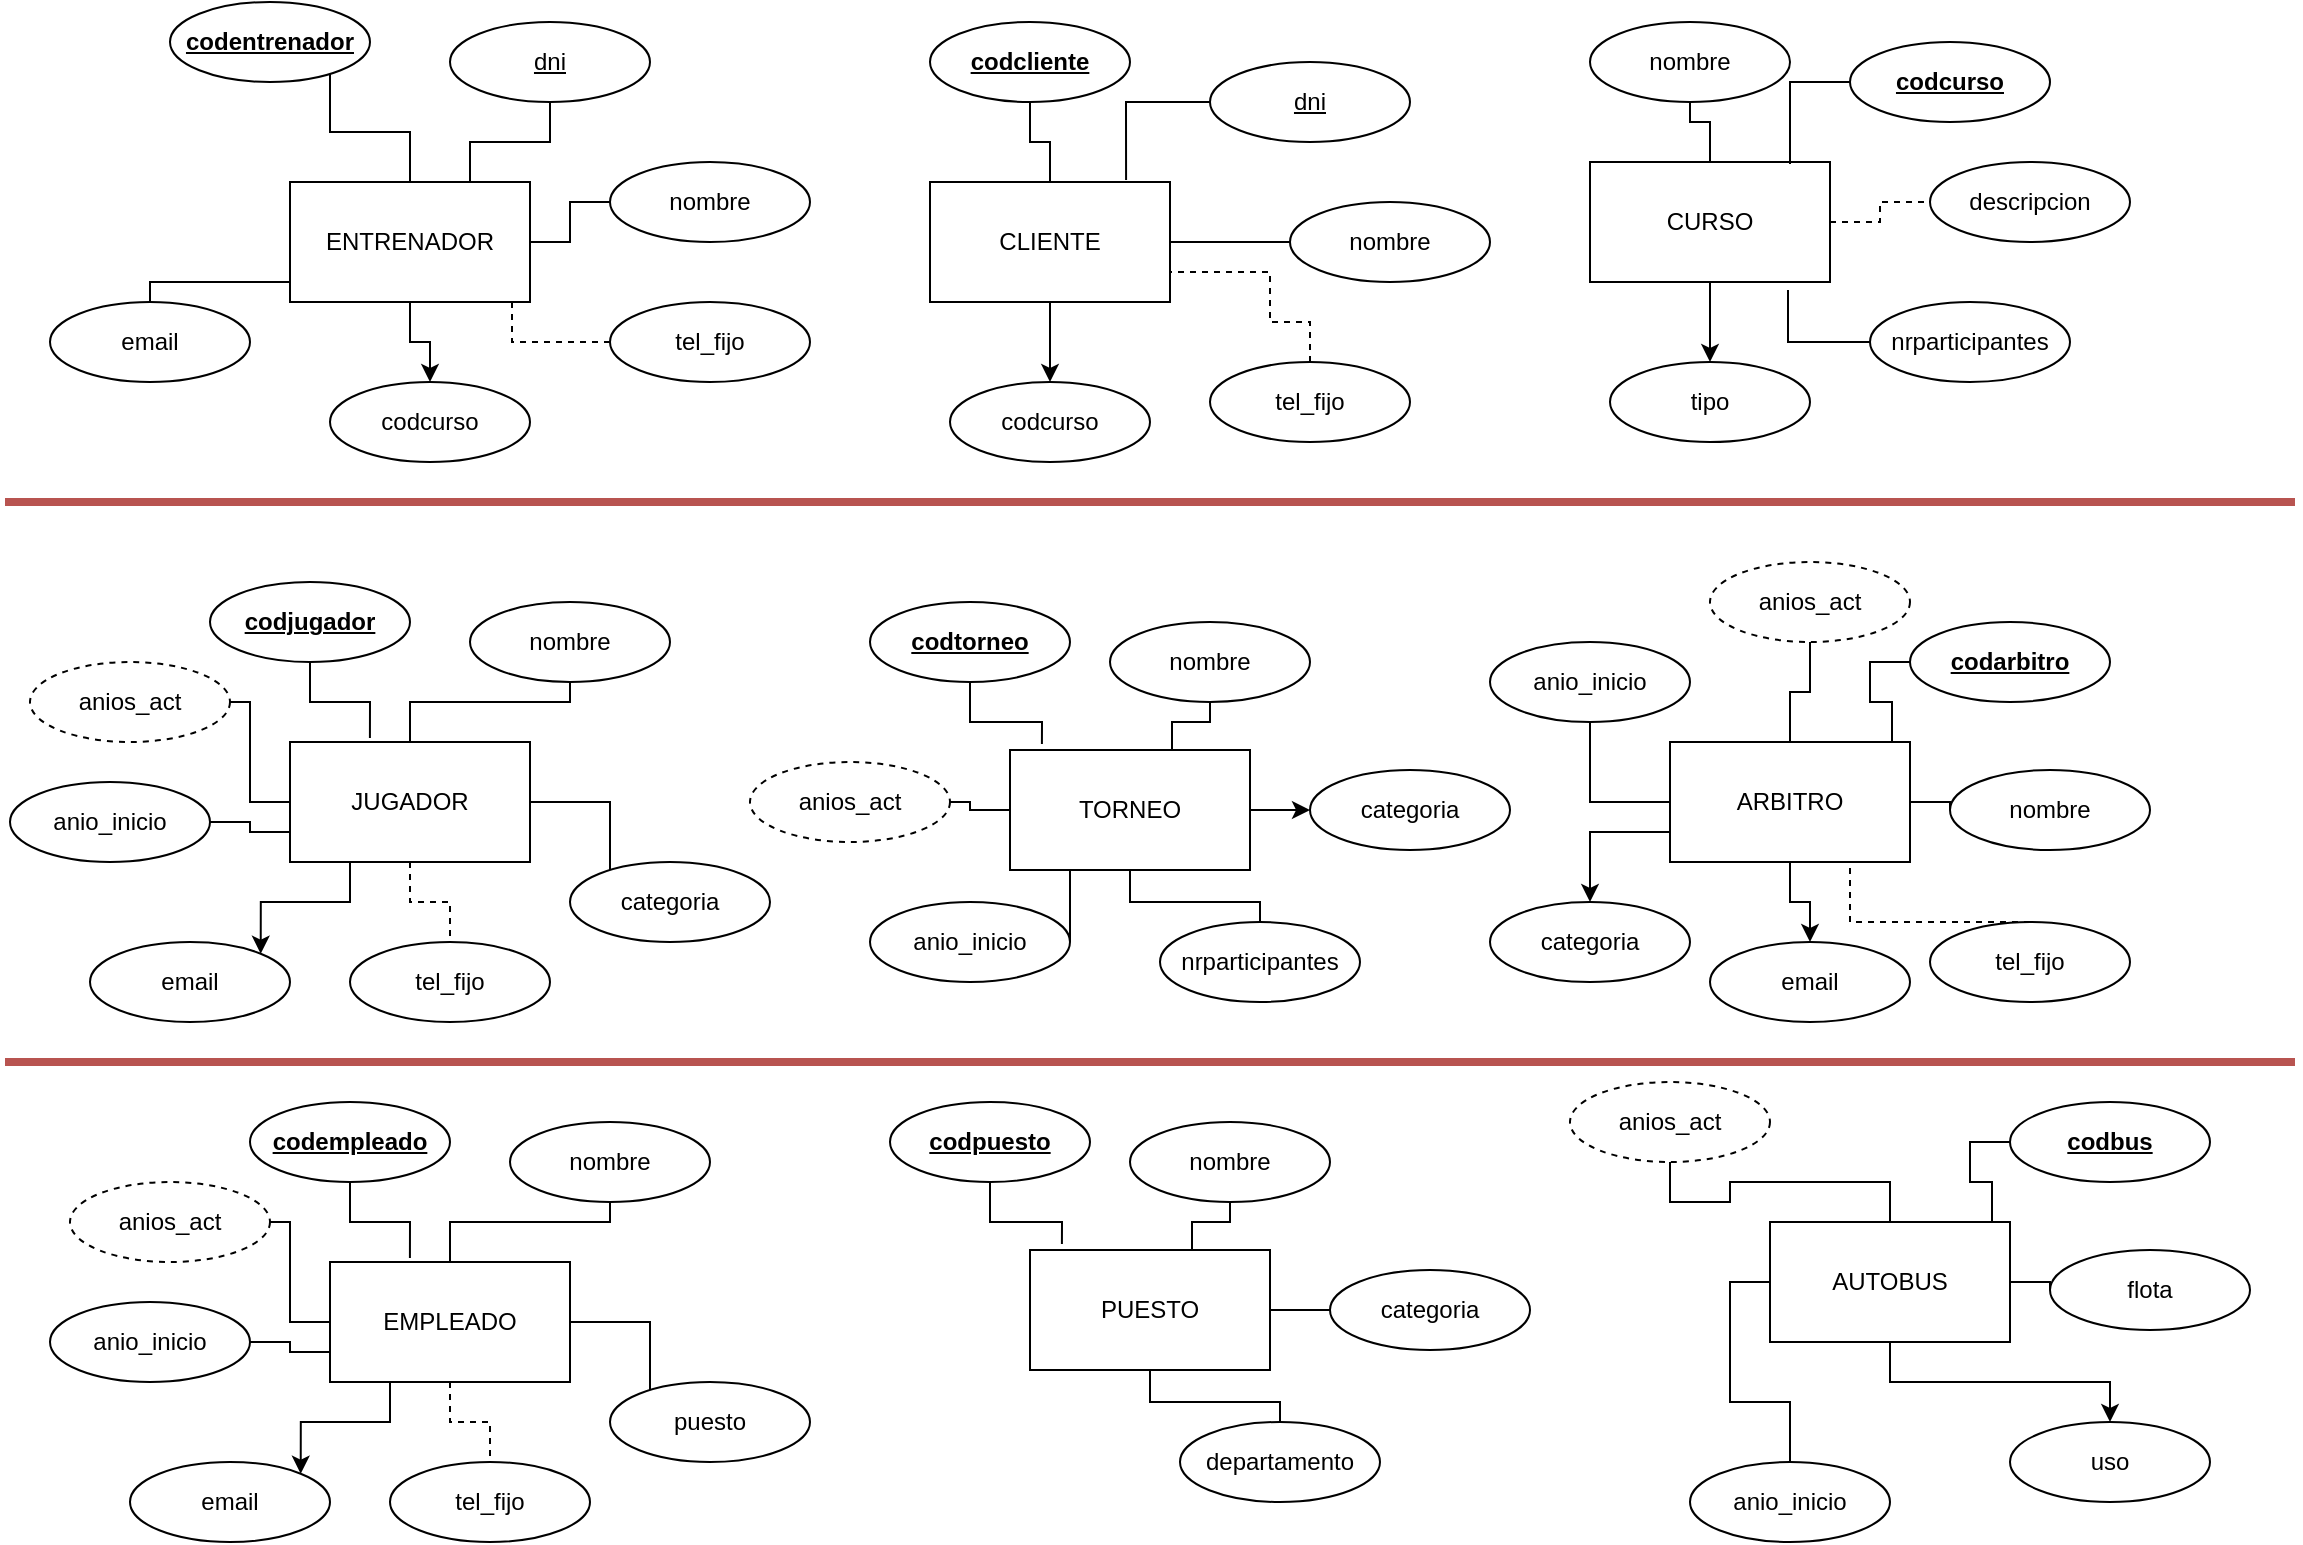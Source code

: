 <mxfile version="21.2.3" type="github">
  <diagram name="Page-1" id="aFlcmsHGE13Q4VAD2MSZ">
    <mxGraphModel dx="1434" dy="794" grid="1" gridSize="10" guides="1" tooltips="1" connect="1" arrows="1" fold="1" page="1" pageScale="1" pageWidth="1169" pageHeight="827" math="0" shadow="0">
      <root>
        <mxCell id="0" />
        <mxCell id="1" parent="0" />
        <mxCell id="CqbCbA0BcGecOo9J1HXa-53" value="" style="edgeStyle=orthogonalEdgeStyle;rounded=0;orthogonalLoop=1;jettySize=auto;html=1;endArrow=none;endFill=0;" edge="1" parent="1" source="JOHRK77XorqaOlhDgyeb-2" target="CqbCbA0BcGecOo9J1HXa-34">
          <mxGeometry relative="1" as="geometry" />
        </mxCell>
        <mxCell id="CqbCbA0BcGecOo9J1HXa-54" value="" style="edgeStyle=orthogonalEdgeStyle;rounded=0;orthogonalLoop=1;jettySize=auto;html=1;endArrow=none;endFill=0;" edge="1" parent="1" source="JOHRK77XorqaOlhDgyeb-2" target="CqbCbA0BcGecOo9J1HXa-36">
          <mxGeometry relative="1" as="geometry" />
        </mxCell>
        <mxCell id="CqbCbA0BcGecOo9J1HXa-58" value="" style="edgeStyle=orthogonalEdgeStyle;rounded=0;orthogonalLoop=1;jettySize=auto;html=1;" edge="1" parent="1" source="JOHRK77XorqaOlhDgyeb-2" target="CqbCbA0BcGecOo9J1HXa-38">
          <mxGeometry relative="1" as="geometry" />
        </mxCell>
        <mxCell id="JOHRK77XorqaOlhDgyeb-2" value="&lt;div&gt;CLIENTE&lt;/div&gt;" style="rounded=0;whiteSpace=wrap;html=1;" parent="1" vertex="1">
          <mxGeometry x="470" y="120" width="120" height="60" as="geometry" />
        </mxCell>
        <mxCell id="CqbCbA0BcGecOo9J1HXa-41" value="" style="edgeStyle=orthogonalEdgeStyle;rounded=0;orthogonalLoop=1;jettySize=auto;html=1;verticalAlign=bottom;endArrow=none;endFill=0;" edge="1" parent="1" source="JOHRK77XorqaOlhDgyeb-3" target="CqbCbA0BcGecOo9J1HXa-15">
          <mxGeometry relative="1" as="geometry">
            <Array as="points">
              <mxPoint x="210" y="95" />
              <mxPoint x="170" y="95" />
            </Array>
          </mxGeometry>
        </mxCell>
        <mxCell id="CqbCbA0BcGecOo9J1HXa-43" value="" style="edgeStyle=orthogonalEdgeStyle;rounded=0;orthogonalLoop=1;jettySize=auto;html=1;" edge="1" parent="1" source="JOHRK77XorqaOlhDgyeb-3" target="CqbCbA0BcGecOo9J1HXa-13">
          <mxGeometry relative="1" as="geometry" />
        </mxCell>
        <mxCell id="JOHRK77XorqaOlhDgyeb-3" value="ENTRENADOR" style="rounded=0;whiteSpace=wrap;html=1;" parent="1" vertex="1">
          <mxGeometry x="150" y="120" width="120" height="60" as="geometry" />
        </mxCell>
        <mxCell id="CqbCbA0BcGecOo9J1HXa-47" value="" style="edgeStyle=orthogonalEdgeStyle;rounded=0;orthogonalLoop=1;jettySize=auto;html=1;endArrow=none;endFill=0;" edge="1" parent="1" source="JOHRK77XorqaOlhDgyeb-5" target="CqbCbA0BcGecOo9J1HXa-31">
          <mxGeometry relative="1" as="geometry" />
        </mxCell>
        <mxCell id="CqbCbA0BcGecOo9J1HXa-48" value="" style="edgeStyle=orthogonalEdgeStyle;rounded=0;orthogonalLoop=1;jettySize=auto;html=1;dashed=1;endArrow=none;endFill=0;" edge="1" parent="1" source="JOHRK77XorqaOlhDgyeb-5" target="CqbCbA0BcGecOo9J1HXa-33">
          <mxGeometry relative="1" as="geometry" />
        </mxCell>
        <mxCell id="CqbCbA0BcGecOo9J1HXa-49" value="" style="edgeStyle=orthogonalEdgeStyle;rounded=0;orthogonalLoop=1;jettySize=auto;html=1;" edge="1" parent="1" source="JOHRK77XorqaOlhDgyeb-5" target="CqbCbA0BcGecOo9J1HXa-10">
          <mxGeometry relative="1" as="geometry" />
        </mxCell>
        <mxCell id="JOHRK77XorqaOlhDgyeb-5" value="CURSO" style="whiteSpace=wrap;html=1;" parent="1" vertex="1">
          <mxGeometry x="800" y="110" width="120" height="60" as="geometry" />
        </mxCell>
        <mxCell id="CqbCbA0BcGecOo9J1HXa-44" value="" style="edgeStyle=orthogonalEdgeStyle;rounded=0;orthogonalLoop=1;jettySize=auto;html=1;endArrow=none;endFill=0;" edge="1" parent="1" source="JOHRK77XorqaOlhDgyeb-9" target="JOHRK77XorqaOlhDgyeb-3">
          <mxGeometry relative="1" as="geometry" />
        </mxCell>
        <mxCell id="JOHRK77XorqaOlhDgyeb-9" value="nombre" style="ellipse;whiteSpace=wrap;html=1;" parent="1" vertex="1">
          <mxGeometry x="310" y="110" width="100" height="40" as="geometry" />
        </mxCell>
        <mxCell id="CqbCbA0BcGecOo9J1HXa-42" value="" style="edgeStyle=orthogonalEdgeStyle;rounded=0;orthogonalLoop=1;jettySize=auto;html=1;entryX=0.75;entryY=0;entryDx=0;entryDy=0;endArrow=none;endFill=0;" edge="1" parent="1" source="JOHRK77XorqaOlhDgyeb-10" target="JOHRK77XorqaOlhDgyeb-3">
          <mxGeometry relative="1" as="geometry" />
        </mxCell>
        <mxCell id="JOHRK77XorqaOlhDgyeb-10" value="&lt;u&gt;&lt;span&gt;dni&lt;/span&gt;&lt;/u&gt;" style="ellipse;whiteSpace=wrap;html=1;fontStyle=0" parent="1" vertex="1">
          <mxGeometry x="230" y="40" width="100" height="40" as="geometry" />
        </mxCell>
        <mxCell id="CqbCbA0BcGecOo9J1HXa-10" value="tipo" style="ellipse;whiteSpace=wrap;html=1;" vertex="1" parent="1">
          <mxGeometry x="810" y="210" width="100" height="40" as="geometry" />
        </mxCell>
        <mxCell id="CqbCbA0BcGecOo9J1HXa-51" value="" style="edgeStyle=orthogonalEdgeStyle;rounded=0;orthogonalLoop=1;jettySize=auto;html=1;entryX=0.825;entryY=1.067;entryDx=0;entryDy=0;entryPerimeter=0;endArrow=none;endFill=0;" edge="1" parent="1" source="CqbCbA0BcGecOo9J1HXa-11" target="JOHRK77XorqaOlhDgyeb-5">
          <mxGeometry relative="1" as="geometry" />
        </mxCell>
        <mxCell id="CqbCbA0BcGecOo9J1HXa-11" value="nrparticipantes" style="ellipse;whiteSpace=wrap;html=1;" vertex="1" parent="1">
          <mxGeometry x="940" y="180" width="100" height="40" as="geometry" />
        </mxCell>
        <mxCell id="CqbCbA0BcGecOo9J1HXa-46" value="" style="edgeStyle=orthogonalEdgeStyle;rounded=0;orthogonalLoop=1;jettySize=auto;html=1;entryX=0;entryY=0.75;entryDx=0;entryDy=0;endArrow=none;endFill=0;" edge="1" parent="1" source="CqbCbA0BcGecOo9J1HXa-12" target="JOHRK77XorqaOlhDgyeb-3">
          <mxGeometry relative="1" as="geometry">
            <Array as="points">
              <mxPoint x="80" y="170" />
              <mxPoint x="150" y="170" />
            </Array>
          </mxGeometry>
        </mxCell>
        <mxCell id="CqbCbA0BcGecOo9J1HXa-12" value="email" style="ellipse;whiteSpace=wrap;html=1;" vertex="1" parent="1">
          <mxGeometry x="30" y="180" width="100" height="40" as="geometry" />
        </mxCell>
        <mxCell id="CqbCbA0BcGecOo9J1HXa-13" value="codcurso" style="ellipse;whiteSpace=wrap;html=1;" vertex="1" parent="1">
          <mxGeometry x="170" y="220" width="100" height="40" as="geometry" />
        </mxCell>
        <mxCell id="CqbCbA0BcGecOo9J1HXa-45" value="" style="edgeStyle=orthogonalEdgeStyle;rounded=0;orthogonalLoop=1;jettySize=auto;html=1;entryX=0.925;entryY=1;entryDx=0;entryDy=0;entryPerimeter=0;endArrow=none;endFill=0;dashed=1;" edge="1" parent="1" source="CqbCbA0BcGecOo9J1HXa-14" target="JOHRK77XorqaOlhDgyeb-3">
          <mxGeometry relative="1" as="geometry" />
        </mxCell>
        <mxCell id="CqbCbA0BcGecOo9J1HXa-14" value="tel_fijo" style="ellipse;whiteSpace=wrap;html=1;" vertex="1" parent="1">
          <mxGeometry x="310" y="180" width="100" height="40" as="geometry" />
        </mxCell>
        <mxCell id="CqbCbA0BcGecOo9J1HXa-15" value="&lt;b&gt;codentrenador&lt;/b&gt;" style="ellipse;whiteSpace=wrap;html=1;fontStyle=4" vertex="1" parent="1">
          <mxGeometry x="90" y="30" width="100" height="40" as="geometry" />
        </mxCell>
        <mxCell id="CqbCbA0BcGecOo9J1HXa-31" value="nombre" style="ellipse;whiteSpace=wrap;html=1;" vertex="1" parent="1">
          <mxGeometry x="800" y="40" width="100" height="40" as="geometry" />
        </mxCell>
        <mxCell id="CqbCbA0BcGecOo9J1HXa-52" value="" style="edgeStyle=orthogonalEdgeStyle;rounded=0;orthogonalLoop=1;jettySize=auto;html=1;endArrow=none;endFill=0;" edge="1" parent="1" source="CqbCbA0BcGecOo9J1HXa-32">
          <mxGeometry relative="1" as="geometry">
            <mxPoint x="900" y="111" as="targetPoint" />
            <Array as="points">
              <mxPoint x="900" y="70" />
              <mxPoint x="900" y="111" />
            </Array>
          </mxGeometry>
        </mxCell>
        <mxCell id="CqbCbA0BcGecOo9J1HXa-32" value="&lt;b&gt;codcurso&lt;/b&gt;" style="ellipse;whiteSpace=wrap;html=1;fontStyle=4" vertex="1" parent="1">
          <mxGeometry x="930" y="50" width="100" height="40" as="geometry" />
        </mxCell>
        <mxCell id="CqbCbA0BcGecOo9J1HXa-33" value="descripcion" style="ellipse;whiteSpace=wrap;html=1;" vertex="1" parent="1">
          <mxGeometry x="970" y="110" width="100" height="40" as="geometry" />
        </mxCell>
        <mxCell id="CqbCbA0BcGecOo9J1HXa-34" value="&lt;b&gt;codcliente&lt;/b&gt;" style="ellipse;whiteSpace=wrap;html=1;fontStyle=4" vertex="1" parent="1">
          <mxGeometry x="470" y="40" width="100" height="40" as="geometry" />
        </mxCell>
        <mxCell id="CqbCbA0BcGecOo9J1HXa-55" value="" style="edgeStyle=orthogonalEdgeStyle;rounded=0;orthogonalLoop=1;jettySize=auto;html=1;entryX=0.817;entryY=-0.017;entryDx=0;entryDy=0;entryPerimeter=0;endArrow=none;endFill=0;" edge="1" parent="1" source="CqbCbA0BcGecOo9J1HXa-35" target="JOHRK77XorqaOlhDgyeb-2">
          <mxGeometry relative="1" as="geometry" />
        </mxCell>
        <mxCell id="CqbCbA0BcGecOo9J1HXa-35" value="&lt;u&gt;&lt;span&gt;dni&lt;/span&gt;&lt;/u&gt;" style="ellipse;whiteSpace=wrap;html=1;fontStyle=0" vertex="1" parent="1">
          <mxGeometry x="610" y="60" width="100" height="40" as="geometry" />
        </mxCell>
        <mxCell id="CqbCbA0BcGecOo9J1HXa-36" value="nombre" style="ellipse;whiteSpace=wrap;html=1;" vertex="1" parent="1">
          <mxGeometry x="650" y="130" width="100" height="40" as="geometry" />
        </mxCell>
        <mxCell id="CqbCbA0BcGecOo9J1HXa-56" value="" style="edgeStyle=orthogonalEdgeStyle;rounded=0;orthogonalLoop=1;jettySize=auto;html=1;entryX=1;entryY=0.75;entryDx=0;entryDy=0;dashed=1;endArrow=none;endFill=0;" edge="1" parent="1" source="CqbCbA0BcGecOo9J1HXa-37" target="JOHRK77XorqaOlhDgyeb-2">
          <mxGeometry relative="1" as="geometry">
            <Array as="points">
              <mxPoint x="660" y="190" />
              <mxPoint x="640" y="190" />
              <mxPoint x="640" y="165" />
            </Array>
          </mxGeometry>
        </mxCell>
        <mxCell id="CqbCbA0BcGecOo9J1HXa-37" value="tel_fijo" style="ellipse;whiteSpace=wrap;html=1;" vertex="1" parent="1">
          <mxGeometry x="610" y="210" width="100" height="40" as="geometry" />
        </mxCell>
        <mxCell id="CqbCbA0BcGecOo9J1HXa-38" value="&lt;span&gt;codcurso&lt;/span&gt;" style="ellipse;whiteSpace=wrap;html=1;fontStyle=0" vertex="1" parent="1">
          <mxGeometry x="480" y="220" width="100" height="40" as="geometry" />
        </mxCell>
        <mxCell id="CqbCbA0BcGecOo9J1HXa-87" value="" style="edgeStyle=orthogonalEdgeStyle;rounded=0;orthogonalLoop=1;jettySize=auto;html=1;endArrow=none;endFill=0;" edge="1" parent="1" source="CqbCbA0BcGecOo9J1HXa-59" target="CqbCbA0BcGecOo9J1HXa-63">
          <mxGeometry relative="1" as="geometry">
            <Array as="points">
              <mxPoint x="210" y="380" />
              <mxPoint x="290" y="380" />
            </Array>
          </mxGeometry>
        </mxCell>
        <mxCell id="CqbCbA0BcGecOo9J1HXa-89" value="" style="edgeStyle=orthogonalEdgeStyle;rounded=0;orthogonalLoop=1;jettySize=auto;html=1;dashed=1;endArrow=none;endFill=0;" edge="1" parent="1" source="CqbCbA0BcGecOo9J1HXa-59" target="CqbCbA0BcGecOo9J1HXa-65">
          <mxGeometry relative="1" as="geometry" />
        </mxCell>
        <mxCell id="CqbCbA0BcGecOo9J1HXa-90" value="" style="edgeStyle=orthogonalEdgeStyle;rounded=0;orthogonalLoop=1;jettySize=auto;html=1;endArrow=none;endFill=0;" edge="1" parent="1" source="CqbCbA0BcGecOo9J1HXa-59" target="CqbCbA0BcGecOo9J1HXa-72">
          <mxGeometry relative="1" as="geometry" />
        </mxCell>
        <mxCell id="CqbCbA0BcGecOo9J1HXa-59" value="JUGADOR" style="rounded=0;whiteSpace=wrap;html=1;" vertex="1" parent="1">
          <mxGeometry x="150" y="400" width="120" height="60" as="geometry" />
        </mxCell>
        <mxCell id="CqbCbA0BcGecOo9J1HXa-96" value="" style="edgeStyle=orthogonalEdgeStyle;rounded=0;orthogonalLoop=1;jettySize=auto;html=1;endArrow=none;endFill=0;" edge="1" parent="1" source="CqbCbA0BcGecOo9J1HXa-60" target="CqbCbA0BcGecOo9J1HXa-84">
          <mxGeometry relative="1" as="geometry" />
        </mxCell>
        <mxCell id="CqbCbA0BcGecOo9J1HXa-109" value="" style="edgeStyle=orthogonalEdgeStyle;rounded=0;orthogonalLoop=1;jettySize=auto;html=1;" edge="1" parent="1" source="CqbCbA0BcGecOo9J1HXa-60" target="CqbCbA0BcGecOo9J1HXa-80">
          <mxGeometry relative="1" as="geometry" />
        </mxCell>
        <mxCell id="CqbCbA0BcGecOo9J1HXa-60" value="TORNEO" style="rounded=0;whiteSpace=wrap;html=1;" vertex="1" parent="1">
          <mxGeometry x="510" y="404" width="120" height="60" as="geometry" />
        </mxCell>
        <mxCell id="CqbCbA0BcGecOo9J1HXa-102" value="" style="edgeStyle=orthogonalEdgeStyle;rounded=0;orthogonalLoop=1;jettySize=auto;html=1;endArrow=none;endFill=0;" edge="1" parent="1" source="CqbCbA0BcGecOo9J1HXa-61" target="CqbCbA0BcGecOo9J1HXa-74">
          <mxGeometry relative="1" as="geometry" />
        </mxCell>
        <mxCell id="CqbCbA0BcGecOo9J1HXa-103" value="" style="edgeStyle=orthogonalEdgeStyle;rounded=0;orthogonalLoop=1;jettySize=auto;html=1;endArrow=none;endFill=0;" edge="1" parent="1" source="CqbCbA0BcGecOo9J1HXa-61" target="CqbCbA0BcGecOo9J1HXa-69">
          <mxGeometry relative="1" as="geometry" />
        </mxCell>
        <mxCell id="CqbCbA0BcGecOo9J1HXa-104" value="" style="edgeStyle=orthogonalEdgeStyle;rounded=0;orthogonalLoop=1;jettySize=auto;html=1;" edge="1" parent="1" source="CqbCbA0BcGecOo9J1HXa-61" target="CqbCbA0BcGecOo9J1HXa-68">
          <mxGeometry relative="1" as="geometry" />
        </mxCell>
        <mxCell id="CqbCbA0BcGecOo9J1HXa-61" value="ARBITRO" style="rounded=0;whiteSpace=wrap;html=1;" vertex="1" parent="1">
          <mxGeometry x="840" y="400" width="120" height="60" as="geometry" />
        </mxCell>
        <mxCell id="CqbCbA0BcGecOo9J1HXa-91" value="" style="edgeStyle=orthogonalEdgeStyle;rounded=0;orthogonalLoop=1;jettySize=auto;html=1;entryX=0.333;entryY=-0.033;entryDx=0;entryDy=0;entryPerimeter=0;endArrow=none;endFill=0;" edge="1" parent="1" source="CqbCbA0BcGecOo9J1HXa-62" target="CqbCbA0BcGecOo9J1HXa-59">
          <mxGeometry relative="1" as="geometry" />
        </mxCell>
        <mxCell id="CqbCbA0BcGecOo9J1HXa-62" value="&lt;b&gt;codjugador&lt;/b&gt;" style="ellipse;whiteSpace=wrap;html=1;fontStyle=4" vertex="1" parent="1">
          <mxGeometry x="110" y="320" width="100" height="40" as="geometry" />
        </mxCell>
        <mxCell id="CqbCbA0BcGecOo9J1HXa-63" value="nombre" style="ellipse;whiteSpace=wrap;html=1;" vertex="1" parent="1">
          <mxGeometry x="240" y="330" width="100" height="40" as="geometry" />
        </mxCell>
        <mxCell id="CqbCbA0BcGecOo9J1HXa-93" value="" style="edgeStyle=orthogonalEdgeStyle;rounded=0;orthogonalLoop=1;jettySize=auto;html=1;entryX=1;entryY=0.5;entryDx=0;entryDy=0;endArrow=none;endFill=0;" edge="1" parent="1" source="CqbCbA0BcGecOo9J1HXa-64" target="CqbCbA0BcGecOo9J1HXa-59">
          <mxGeometry relative="1" as="geometry">
            <Array as="points">
              <mxPoint x="310" y="430" />
            </Array>
          </mxGeometry>
        </mxCell>
        <mxCell id="CqbCbA0BcGecOo9J1HXa-64" value="categoria" style="ellipse;whiteSpace=wrap;html=1;" vertex="1" parent="1">
          <mxGeometry x="290" y="460" width="100" height="40" as="geometry" />
        </mxCell>
        <mxCell id="CqbCbA0BcGecOo9J1HXa-65" value="tel_fijo" style="ellipse;whiteSpace=wrap;html=1;" vertex="1" parent="1">
          <mxGeometry x="180" y="500" width="100" height="40" as="geometry" />
        </mxCell>
        <mxCell id="CqbCbA0BcGecOo9J1HXa-105" value="" style="edgeStyle=orthogonalEdgeStyle;rounded=0;orthogonalLoop=1;jettySize=auto;html=1;entryX=0.75;entryY=1;entryDx=0;entryDy=0;dashed=1;endArrow=none;endFill=0;" edge="1" parent="1" source="CqbCbA0BcGecOo9J1HXa-66" target="CqbCbA0BcGecOo9J1HXa-61">
          <mxGeometry relative="1" as="geometry">
            <Array as="points">
              <mxPoint x="930" y="490" />
            </Array>
          </mxGeometry>
        </mxCell>
        <mxCell id="CqbCbA0BcGecOo9J1HXa-66" value="tel_fijo" style="ellipse;whiteSpace=wrap;html=1;" vertex="1" parent="1">
          <mxGeometry x="970" y="490" width="100" height="40" as="geometry" />
        </mxCell>
        <mxCell id="CqbCbA0BcGecOo9J1HXa-94" value="" style="edgeStyle=orthogonalEdgeStyle;rounded=0;orthogonalLoop=1;jettySize=auto;html=1;entryX=1;entryY=0;entryDx=0;entryDy=0;endArrow=classic;endFill=1;exitX=0.25;exitY=1;exitDx=0;exitDy=0;" edge="1" parent="1" source="CqbCbA0BcGecOo9J1HXa-59" target="CqbCbA0BcGecOo9J1HXa-67">
          <mxGeometry relative="1" as="geometry" />
        </mxCell>
        <mxCell id="CqbCbA0BcGecOo9J1HXa-67" value="email" style="ellipse;whiteSpace=wrap;html=1;" vertex="1" parent="1">
          <mxGeometry x="50" y="500" width="100" height="40" as="geometry" />
        </mxCell>
        <mxCell id="CqbCbA0BcGecOo9J1HXa-68" value="email" style="ellipse;whiteSpace=wrap;html=1;" vertex="1" parent="1">
          <mxGeometry x="860" y="500" width="100" height="40" as="geometry" />
        </mxCell>
        <mxCell id="CqbCbA0BcGecOo9J1HXa-69" value="nombre" style="ellipse;whiteSpace=wrap;html=1;" vertex="1" parent="1">
          <mxGeometry x="980" y="414" width="100" height="40" as="geometry" />
        </mxCell>
        <mxCell id="CqbCbA0BcGecOo9J1HXa-110" value="" style="edgeStyle=orthogonalEdgeStyle;rounded=0;orthogonalLoop=1;jettySize=auto;html=1;endArrow=none;endFill=0;entryX=0.75;entryY=0;entryDx=0;entryDy=0;" edge="1" parent="1" source="CqbCbA0BcGecOo9J1HXa-70" target="CqbCbA0BcGecOo9J1HXa-61">
          <mxGeometry relative="1" as="geometry">
            <mxPoint x="950" y="390" as="targetPoint" />
            <Array as="points">
              <mxPoint x="940" y="360" />
              <mxPoint x="940" y="380" />
              <mxPoint x="951" y="380" />
              <mxPoint x="951" y="400" />
            </Array>
          </mxGeometry>
        </mxCell>
        <mxCell id="CqbCbA0BcGecOo9J1HXa-70" value="&lt;b&gt;codarbitro&lt;/b&gt;" style="ellipse;whiteSpace=wrap;html=1;fontStyle=4" vertex="1" parent="1">
          <mxGeometry x="960" y="340" width="100" height="40" as="geometry" />
        </mxCell>
        <mxCell id="CqbCbA0BcGecOo9J1HXa-95" value="" style="edgeStyle=orthogonalEdgeStyle;rounded=0;orthogonalLoop=1;jettySize=auto;html=1;entryX=0;entryY=0.75;entryDx=0;entryDy=0;endArrow=none;endFill=0;" edge="1" parent="1" source="CqbCbA0BcGecOo9J1HXa-71" target="CqbCbA0BcGecOo9J1HXa-59">
          <mxGeometry relative="1" as="geometry" />
        </mxCell>
        <mxCell id="CqbCbA0BcGecOo9J1HXa-71" value="anio_inicio" style="ellipse;whiteSpace=wrap;html=1;" vertex="1" parent="1">
          <mxGeometry x="10" y="420" width="100" height="40" as="geometry" />
        </mxCell>
        <mxCell id="CqbCbA0BcGecOo9J1HXa-72" value="anios_act" style="ellipse;whiteSpace=wrap;html=1;dashed=1;" vertex="1" parent="1">
          <mxGeometry x="20" y="360" width="100" height="40" as="geometry" />
        </mxCell>
        <mxCell id="CqbCbA0BcGecOo9J1HXa-107" value="" style="edgeStyle=orthogonalEdgeStyle;rounded=0;orthogonalLoop=1;jettySize=auto;html=1;entryX=0;entryY=0.5;entryDx=0;entryDy=0;endArrow=none;endFill=0;" edge="1" parent="1" source="CqbCbA0BcGecOo9J1HXa-73" target="CqbCbA0BcGecOo9J1HXa-61">
          <mxGeometry relative="1" as="geometry" />
        </mxCell>
        <mxCell id="CqbCbA0BcGecOo9J1HXa-73" value="anio_inicio" style="ellipse;whiteSpace=wrap;html=1;" vertex="1" parent="1">
          <mxGeometry x="750" y="350" width="100" height="40" as="geometry" />
        </mxCell>
        <mxCell id="CqbCbA0BcGecOo9J1HXa-74" value="anios_act" style="ellipse;whiteSpace=wrap;html=1;dashed=1;" vertex="1" parent="1">
          <mxGeometry x="860" y="310" width="100" height="40" as="geometry" />
        </mxCell>
        <mxCell id="CqbCbA0BcGecOo9J1HXa-97" value="" style="edgeStyle=orthogonalEdgeStyle;rounded=0;orthogonalLoop=1;jettySize=auto;html=1;entryX=0.133;entryY=-0.05;entryDx=0;entryDy=0;entryPerimeter=0;endArrow=none;endFill=0;" edge="1" parent="1" source="CqbCbA0BcGecOo9J1HXa-77" target="CqbCbA0BcGecOo9J1HXa-60">
          <mxGeometry relative="1" as="geometry" />
        </mxCell>
        <mxCell id="CqbCbA0BcGecOo9J1HXa-77" value="&lt;b&gt;codtorneo&lt;/b&gt;" style="ellipse;whiteSpace=wrap;html=1;fontStyle=4" vertex="1" parent="1">
          <mxGeometry x="440" y="330" width="100" height="40" as="geometry" />
        </mxCell>
        <mxCell id="CqbCbA0BcGecOo9J1HXa-98" value="" style="edgeStyle=orthogonalEdgeStyle;rounded=0;orthogonalLoop=1;jettySize=auto;html=1;entryX=0.675;entryY=0;entryDx=0;entryDy=0;entryPerimeter=0;endArrow=none;endFill=0;" edge="1" parent="1" source="CqbCbA0BcGecOo9J1HXa-78" target="CqbCbA0BcGecOo9J1HXa-60">
          <mxGeometry relative="1" as="geometry">
            <Array as="points">
              <mxPoint x="610" y="390" />
              <mxPoint x="591" y="390" />
            </Array>
          </mxGeometry>
        </mxCell>
        <mxCell id="CqbCbA0BcGecOo9J1HXa-78" value="nombre" style="ellipse;whiteSpace=wrap;html=1;" vertex="1" parent="1">
          <mxGeometry x="560" y="340" width="100" height="40" as="geometry" />
        </mxCell>
        <mxCell id="CqbCbA0BcGecOo9J1HXa-80" value="categoria" style="ellipse;whiteSpace=wrap;html=1;" vertex="1" parent="1">
          <mxGeometry x="660" y="414" width="100" height="40" as="geometry" />
        </mxCell>
        <mxCell id="CqbCbA0BcGecOo9J1HXa-106" value="" style="edgeStyle=orthogonalEdgeStyle;rounded=0;orthogonalLoop=1;jettySize=auto;html=1;entryX=0.5;entryY=0;entryDx=0;entryDy=0;exitX=0;exitY=0.75;exitDx=0;exitDy=0;" edge="1" parent="1" source="CqbCbA0BcGecOo9J1HXa-61" target="CqbCbA0BcGecOo9J1HXa-81">
          <mxGeometry relative="1" as="geometry" />
        </mxCell>
        <mxCell id="CqbCbA0BcGecOo9J1HXa-81" value="categoria" style="ellipse;whiteSpace=wrap;html=1;" vertex="1" parent="1">
          <mxGeometry x="750" y="480" width="100" height="40" as="geometry" />
        </mxCell>
        <mxCell id="CqbCbA0BcGecOo9J1HXa-100" value="" style="edgeStyle=orthogonalEdgeStyle;rounded=0;orthogonalLoop=1;jettySize=auto;html=1;endArrow=none;endFill=0;" edge="1" parent="1" source="CqbCbA0BcGecOo9J1HXa-82" target="CqbCbA0BcGecOo9J1HXa-60">
          <mxGeometry relative="1" as="geometry">
            <Array as="points">
              <mxPoint x="635" y="480" />
              <mxPoint x="570" y="480" />
            </Array>
          </mxGeometry>
        </mxCell>
        <mxCell id="CqbCbA0BcGecOo9J1HXa-82" value="nrparticipantes" style="ellipse;whiteSpace=wrap;html=1;" vertex="1" parent="1">
          <mxGeometry x="585" y="490" width="100" height="40" as="geometry" />
        </mxCell>
        <mxCell id="CqbCbA0BcGecOo9J1HXa-101" value="" style="edgeStyle=orthogonalEdgeStyle;rounded=0;orthogonalLoop=1;jettySize=auto;html=1;entryX=0.25;entryY=1;entryDx=0;entryDy=0;exitX=1;exitY=0.5;exitDx=0;exitDy=0;endArrow=none;endFill=0;" edge="1" parent="1" source="CqbCbA0BcGecOo9J1HXa-83" target="CqbCbA0BcGecOo9J1HXa-60">
          <mxGeometry relative="1" as="geometry" />
        </mxCell>
        <mxCell id="CqbCbA0BcGecOo9J1HXa-83" value="anio_inicio" style="ellipse;whiteSpace=wrap;html=1;" vertex="1" parent="1">
          <mxGeometry x="440" y="480" width="100" height="40" as="geometry" />
        </mxCell>
        <mxCell id="CqbCbA0BcGecOo9J1HXa-84" value="anios_act" style="ellipse;whiteSpace=wrap;html=1;dashed=1;" vertex="1" parent="1">
          <mxGeometry x="380" y="410" width="100" height="40" as="geometry" />
        </mxCell>
        <mxCell id="CqbCbA0BcGecOo9J1HXa-112" value="" style="edgeStyle=orthogonalEdgeStyle;rounded=0;orthogonalLoop=1;jettySize=auto;html=1;endArrow=none;endFill=0;" edge="1" parent="1" source="CqbCbA0BcGecOo9J1HXa-115" target="CqbCbA0BcGecOo9J1HXa-118">
          <mxGeometry relative="1" as="geometry">
            <Array as="points">
              <mxPoint x="230" y="640" />
              <mxPoint x="310" y="640" />
            </Array>
          </mxGeometry>
        </mxCell>
        <mxCell id="CqbCbA0BcGecOo9J1HXa-113" value="" style="edgeStyle=orthogonalEdgeStyle;rounded=0;orthogonalLoop=1;jettySize=auto;html=1;dashed=1;endArrow=none;endFill=0;" edge="1" parent="1" source="CqbCbA0BcGecOo9J1HXa-115" target="CqbCbA0BcGecOo9J1HXa-121">
          <mxGeometry relative="1" as="geometry" />
        </mxCell>
        <mxCell id="CqbCbA0BcGecOo9J1HXa-114" value="" style="edgeStyle=orthogonalEdgeStyle;rounded=0;orthogonalLoop=1;jettySize=auto;html=1;endArrow=none;endFill=0;" edge="1" parent="1" source="CqbCbA0BcGecOo9J1HXa-115" target="CqbCbA0BcGecOo9J1HXa-126">
          <mxGeometry relative="1" as="geometry" />
        </mxCell>
        <mxCell id="CqbCbA0BcGecOo9J1HXa-115" value="EMPLEADO" style="rounded=0;whiteSpace=wrap;html=1;" vertex="1" parent="1">
          <mxGeometry x="170" y="660" width="120" height="60" as="geometry" />
        </mxCell>
        <mxCell id="CqbCbA0BcGecOo9J1HXa-116" value="" style="edgeStyle=orthogonalEdgeStyle;rounded=0;orthogonalLoop=1;jettySize=auto;html=1;entryX=0.333;entryY=-0.033;entryDx=0;entryDy=0;entryPerimeter=0;endArrow=none;endFill=0;" edge="1" parent="1" source="CqbCbA0BcGecOo9J1HXa-117" target="CqbCbA0BcGecOo9J1HXa-115">
          <mxGeometry relative="1" as="geometry" />
        </mxCell>
        <mxCell id="CqbCbA0BcGecOo9J1HXa-117" value="&lt;b&gt;codempleado&lt;/b&gt;" style="ellipse;whiteSpace=wrap;html=1;fontStyle=4" vertex="1" parent="1">
          <mxGeometry x="130" y="580" width="100" height="40" as="geometry" />
        </mxCell>
        <mxCell id="CqbCbA0BcGecOo9J1HXa-118" value="nombre" style="ellipse;whiteSpace=wrap;html=1;" vertex="1" parent="1">
          <mxGeometry x="260" y="590" width="100" height="40" as="geometry" />
        </mxCell>
        <mxCell id="CqbCbA0BcGecOo9J1HXa-119" value="" style="edgeStyle=orthogonalEdgeStyle;rounded=0;orthogonalLoop=1;jettySize=auto;html=1;entryX=1;entryY=0.5;entryDx=0;entryDy=0;endArrow=none;endFill=0;" edge="1" parent="1" source="CqbCbA0BcGecOo9J1HXa-120" target="CqbCbA0BcGecOo9J1HXa-115">
          <mxGeometry relative="1" as="geometry">
            <Array as="points">
              <mxPoint x="330" y="690" />
            </Array>
          </mxGeometry>
        </mxCell>
        <mxCell id="CqbCbA0BcGecOo9J1HXa-120" value="puesto" style="ellipse;whiteSpace=wrap;html=1;" vertex="1" parent="1">
          <mxGeometry x="310" y="720" width="100" height="40" as="geometry" />
        </mxCell>
        <mxCell id="CqbCbA0BcGecOo9J1HXa-121" value="tel_fijo" style="ellipse;whiteSpace=wrap;html=1;" vertex="1" parent="1">
          <mxGeometry x="200" y="760" width="100" height="40" as="geometry" />
        </mxCell>
        <mxCell id="CqbCbA0BcGecOo9J1HXa-122" value="" style="edgeStyle=orthogonalEdgeStyle;rounded=0;orthogonalLoop=1;jettySize=auto;html=1;entryX=1;entryY=0;entryDx=0;entryDy=0;endArrow=classic;endFill=1;exitX=0.25;exitY=1;exitDx=0;exitDy=0;" edge="1" parent="1" source="CqbCbA0BcGecOo9J1HXa-115" target="CqbCbA0BcGecOo9J1HXa-123">
          <mxGeometry relative="1" as="geometry" />
        </mxCell>
        <mxCell id="CqbCbA0BcGecOo9J1HXa-123" value="email" style="ellipse;whiteSpace=wrap;html=1;" vertex="1" parent="1">
          <mxGeometry x="70" y="760" width="100" height="40" as="geometry" />
        </mxCell>
        <mxCell id="CqbCbA0BcGecOo9J1HXa-124" value="" style="edgeStyle=orthogonalEdgeStyle;rounded=0;orthogonalLoop=1;jettySize=auto;html=1;entryX=0;entryY=0.75;entryDx=0;entryDy=0;endArrow=none;endFill=0;" edge="1" parent="1" source="CqbCbA0BcGecOo9J1HXa-125" target="CqbCbA0BcGecOo9J1HXa-115">
          <mxGeometry relative="1" as="geometry" />
        </mxCell>
        <mxCell id="CqbCbA0BcGecOo9J1HXa-125" value="anio_inicio" style="ellipse;whiteSpace=wrap;html=1;" vertex="1" parent="1">
          <mxGeometry x="30" y="680" width="100" height="40" as="geometry" />
        </mxCell>
        <mxCell id="CqbCbA0BcGecOo9J1HXa-126" value="anios_act" style="ellipse;whiteSpace=wrap;html=1;dashed=1;" vertex="1" parent="1">
          <mxGeometry x="40" y="620" width="100" height="40" as="geometry" />
        </mxCell>
        <mxCell id="CqbCbA0BcGecOo9J1HXa-128" value="" style="edgeStyle=orthogonalEdgeStyle;rounded=0;orthogonalLoop=1;jettySize=auto;html=1;endArrow=none;endFill=0;" edge="1" parent="1" source="CqbCbA0BcGecOo9J1HXa-129">
          <mxGeometry relative="1" as="geometry">
            <mxPoint x="670" y="684" as="targetPoint" />
          </mxGeometry>
        </mxCell>
        <mxCell id="CqbCbA0BcGecOo9J1HXa-129" value="PUESTO" style="rounded=0;whiteSpace=wrap;html=1;" vertex="1" parent="1">
          <mxGeometry x="520" y="654" width="120" height="60" as="geometry" />
        </mxCell>
        <mxCell id="CqbCbA0BcGecOo9J1HXa-130" value="" style="edgeStyle=orthogonalEdgeStyle;rounded=0;orthogonalLoop=1;jettySize=auto;html=1;entryX=0.133;entryY=-0.05;entryDx=0;entryDy=0;entryPerimeter=0;endArrow=none;endFill=0;" edge="1" parent="1" source="CqbCbA0BcGecOo9J1HXa-131" target="CqbCbA0BcGecOo9J1HXa-129">
          <mxGeometry relative="1" as="geometry" />
        </mxCell>
        <mxCell id="CqbCbA0BcGecOo9J1HXa-131" value="&lt;b&gt;codpuesto&lt;/b&gt;" style="ellipse;whiteSpace=wrap;html=1;fontStyle=4" vertex="1" parent="1">
          <mxGeometry x="450" y="580" width="100" height="40" as="geometry" />
        </mxCell>
        <mxCell id="CqbCbA0BcGecOo9J1HXa-132" value="" style="edgeStyle=orthogonalEdgeStyle;rounded=0;orthogonalLoop=1;jettySize=auto;html=1;entryX=0.675;entryY=0;entryDx=0;entryDy=0;entryPerimeter=0;endArrow=none;endFill=0;" edge="1" parent="1" source="CqbCbA0BcGecOo9J1HXa-133" target="CqbCbA0BcGecOo9J1HXa-129">
          <mxGeometry relative="1" as="geometry">
            <Array as="points">
              <mxPoint x="620" y="640" />
              <mxPoint x="601" y="640" />
            </Array>
          </mxGeometry>
        </mxCell>
        <mxCell id="CqbCbA0BcGecOo9J1HXa-133" value="nombre" style="ellipse;whiteSpace=wrap;html=1;" vertex="1" parent="1">
          <mxGeometry x="570" y="590" width="100" height="40" as="geometry" />
        </mxCell>
        <mxCell id="CqbCbA0BcGecOo9J1HXa-134" value="" style="edgeStyle=orthogonalEdgeStyle;rounded=0;orthogonalLoop=1;jettySize=auto;html=1;endArrow=none;endFill=0;" edge="1" parent="1" source="CqbCbA0BcGecOo9J1HXa-135" target="CqbCbA0BcGecOo9J1HXa-129">
          <mxGeometry relative="1" as="geometry">
            <Array as="points">
              <mxPoint x="645" y="730" />
              <mxPoint x="580" y="730" />
            </Array>
          </mxGeometry>
        </mxCell>
        <mxCell id="CqbCbA0BcGecOo9J1HXa-135" value="departamento" style="ellipse;whiteSpace=wrap;html=1;" vertex="1" parent="1">
          <mxGeometry x="595" y="740" width="100" height="40" as="geometry" />
        </mxCell>
        <mxCell id="CqbCbA0BcGecOo9J1HXa-139" value="categoria" style="ellipse;whiteSpace=wrap;html=1;" vertex="1" parent="1">
          <mxGeometry x="670" y="664" width="100" height="40" as="geometry" />
        </mxCell>
        <mxCell id="CqbCbA0BcGecOo9J1HXa-141" value="" style="edgeStyle=orthogonalEdgeStyle;rounded=0;orthogonalLoop=1;jettySize=auto;html=1;endArrow=none;endFill=0;" edge="1" parent="1" source="CqbCbA0BcGecOo9J1HXa-144" target="CqbCbA0BcGecOo9J1HXa-153">
          <mxGeometry relative="1" as="geometry" />
        </mxCell>
        <mxCell id="CqbCbA0BcGecOo9J1HXa-142" value="" style="edgeStyle=orthogonalEdgeStyle;rounded=0;orthogonalLoop=1;jettySize=auto;html=1;endArrow=none;endFill=0;" edge="1" parent="1" source="CqbCbA0BcGecOo9J1HXa-144" target="CqbCbA0BcGecOo9J1HXa-148">
          <mxGeometry relative="1" as="geometry" />
        </mxCell>
        <mxCell id="CqbCbA0BcGecOo9J1HXa-143" value="" style="edgeStyle=orthogonalEdgeStyle;rounded=0;orthogonalLoop=1;jettySize=auto;html=1;" edge="1" parent="1" source="CqbCbA0BcGecOo9J1HXa-144" target="CqbCbA0BcGecOo9J1HXa-147">
          <mxGeometry relative="1" as="geometry" />
        </mxCell>
        <mxCell id="CqbCbA0BcGecOo9J1HXa-144" value="AUTOBUS" style="rounded=0;whiteSpace=wrap;html=1;" vertex="1" parent="1">
          <mxGeometry x="890" y="640" width="120" height="60" as="geometry" />
        </mxCell>
        <mxCell id="CqbCbA0BcGecOo9J1HXa-147" value="uso" style="ellipse;whiteSpace=wrap;html=1;" vertex="1" parent="1">
          <mxGeometry x="1010" y="740" width="100" height="40" as="geometry" />
        </mxCell>
        <mxCell id="CqbCbA0BcGecOo9J1HXa-148" value="flota" style="ellipse;whiteSpace=wrap;html=1;" vertex="1" parent="1">
          <mxGeometry x="1030" y="654" width="100" height="40" as="geometry" />
        </mxCell>
        <mxCell id="CqbCbA0BcGecOo9J1HXa-149" value="" style="edgeStyle=orthogonalEdgeStyle;rounded=0;orthogonalLoop=1;jettySize=auto;html=1;endArrow=none;endFill=0;entryX=0.75;entryY=0;entryDx=0;entryDy=0;" edge="1" parent="1" source="CqbCbA0BcGecOo9J1HXa-150" target="CqbCbA0BcGecOo9J1HXa-144">
          <mxGeometry relative="1" as="geometry">
            <mxPoint x="1000" y="630" as="targetPoint" />
            <Array as="points">
              <mxPoint x="990" y="600" />
              <mxPoint x="990" y="620" />
              <mxPoint x="1001" y="620" />
              <mxPoint x="1001" y="640" />
            </Array>
          </mxGeometry>
        </mxCell>
        <mxCell id="CqbCbA0BcGecOo9J1HXa-150" value="&lt;b&gt;codbus&lt;/b&gt;" style="ellipse;whiteSpace=wrap;html=1;fontStyle=4" vertex="1" parent="1">
          <mxGeometry x="1010" y="580" width="100" height="40" as="geometry" />
        </mxCell>
        <mxCell id="CqbCbA0BcGecOo9J1HXa-151" value="" style="edgeStyle=orthogonalEdgeStyle;rounded=0;orthogonalLoop=1;jettySize=auto;html=1;entryX=0;entryY=0.5;entryDx=0;entryDy=0;endArrow=none;endFill=0;" edge="1" parent="1" source="CqbCbA0BcGecOo9J1HXa-152" target="CqbCbA0BcGecOo9J1HXa-144">
          <mxGeometry relative="1" as="geometry" />
        </mxCell>
        <mxCell id="CqbCbA0BcGecOo9J1HXa-152" value="anio_inicio" style="ellipse;whiteSpace=wrap;html=1;" vertex="1" parent="1">
          <mxGeometry x="850" y="760" width="100" height="40" as="geometry" />
        </mxCell>
        <mxCell id="CqbCbA0BcGecOo9J1HXa-153" value="anios_act" style="ellipse;whiteSpace=wrap;html=1;dashed=1;" vertex="1" parent="1">
          <mxGeometry x="790" y="570" width="100" height="40" as="geometry" />
        </mxCell>
        <mxCell id="CqbCbA0BcGecOo9J1HXa-156" value="" style="endArrow=none;html=1;rounded=0;strokeWidth=4;fillColor=#f8cecc;strokeColor=#b85450;" edge="1" parent="1">
          <mxGeometry width="50" height="50" relative="1" as="geometry">
            <mxPoint x="7.5" y="280" as="sourcePoint" />
            <mxPoint x="1152.5" y="280" as="targetPoint" />
          </mxGeometry>
        </mxCell>
        <mxCell id="CqbCbA0BcGecOo9J1HXa-157" value="" style="endArrow=none;html=1;rounded=0;strokeWidth=4;fillColor=#f8cecc;strokeColor=#b85450;" edge="1" parent="1">
          <mxGeometry width="50" height="50" relative="1" as="geometry">
            <mxPoint x="7.5" y="560" as="sourcePoint" />
            <mxPoint x="1152.5" y="560" as="targetPoint" />
          </mxGeometry>
        </mxCell>
      </root>
    </mxGraphModel>
  </diagram>
</mxfile>
